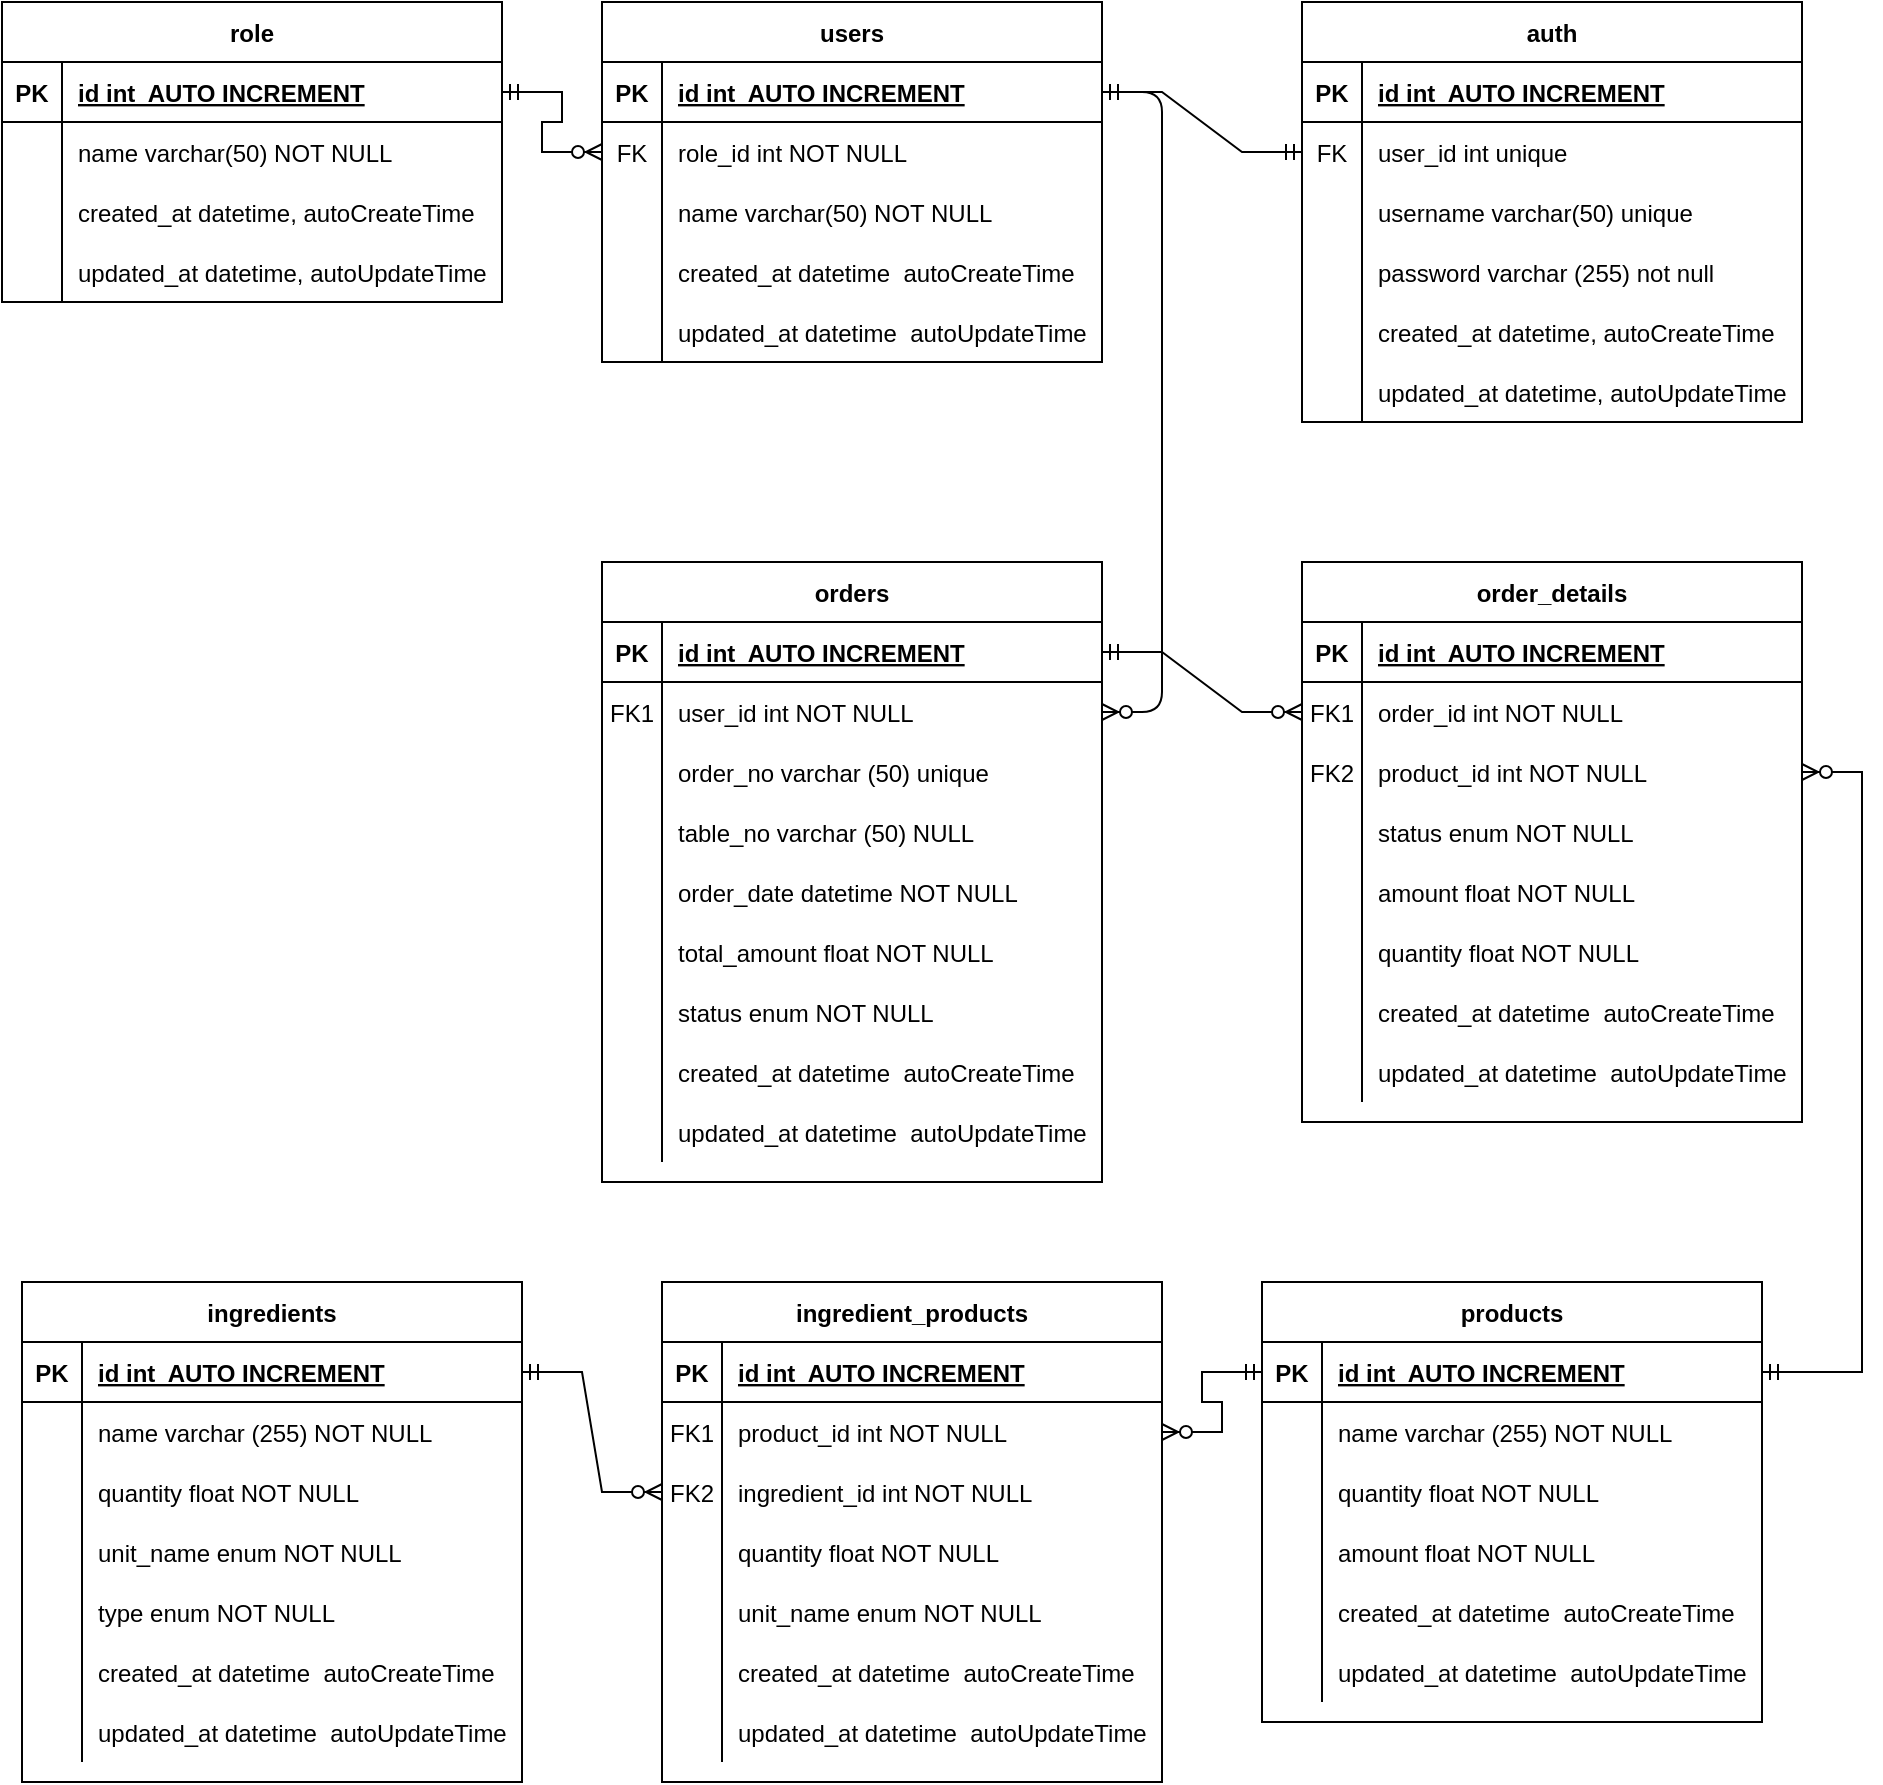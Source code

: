 <mxfile version="24.6.4" type="device">
  <diagram id="R2lEEEUBdFMjLlhIrx00" name="Page-1">
    <mxGraphModel dx="1426" dy="831" grid="1" gridSize="10" guides="1" tooltips="1" connect="1" arrows="1" fold="1" page="1" pageScale="1" pageWidth="850" pageHeight="1100" math="0" shadow="0" extFonts="Permanent Marker^https://fonts.googleapis.com/css?family=Permanent+Marker">
      <root>
        <mxCell id="0" />
        <mxCell id="1" parent="0" />
        <mxCell id="C-vyLk0tnHw3VtMMgP7b-1" value="" style="edgeStyle=entityRelationEdgeStyle;endArrow=ERzeroToMany;startArrow=ERone;endFill=1;startFill=0;" parent="1" source="C-vyLk0tnHw3VtMMgP7b-24" target="C-vyLk0tnHw3VtMMgP7b-6" edge="1">
          <mxGeometry width="100" height="100" relative="1" as="geometry">
            <mxPoint x="340" y="720" as="sourcePoint" />
            <mxPoint x="440" y="620" as="targetPoint" />
          </mxGeometry>
        </mxCell>
        <mxCell id="C-vyLk0tnHw3VtMMgP7b-2" value="orders" style="shape=table;startSize=30;container=1;collapsible=1;childLayout=tableLayout;fixedRows=1;rowLines=0;fontStyle=1;align=center;resizeLast=1;" parent="1" vertex="1">
          <mxGeometry x="330" y="320" width="250" height="310" as="geometry" />
        </mxCell>
        <mxCell id="C-vyLk0tnHw3VtMMgP7b-3" value="" style="shape=partialRectangle;collapsible=0;dropTarget=0;pointerEvents=0;fillColor=none;points=[[0,0.5],[1,0.5]];portConstraint=eastwest;top=0;left=0;right=0;bottom=1;" parent="C-vyLk0tnHw3VtMMgP7b-2" vertex="1">
          <mxGeometry y="30" width="250" height="30" as="geometry" />
        </mxCell>
        <mxCell id="C-vyLk0tnHw3VtMMgP7b-4" value="PK" style="shape=partialRectangle;overflow=hidden;connectable=0;fillColor=none;top=0;left=0;bottom=0;right=0;fontStyle=1;" parent="C-vyLk0tnHw3VtMMgP7b-3" vertex="1">
          <mxGeometry width="30" height="30" as="geometry">
            <mxRectangle width="30" height="30" as="alternateBounds" />
          </mxGeometry>
        </mxCell>
        <mxCell id="C-vyLk0tnHw3VtMMgP7b-5" value="id int  AUTO INCREMENT" style="shape=partialRectangle;overflow=hidden;connectable=0;fillColor=none;top=0;left=0;bottom=0;right=0;align=left;spacingLeft=6;fontStyle=5;" parent="C-vyLk0tnHw3VtMMgP7b-3" vertex="1">
          <mxGeometry x="30" width="220" height="30" as="geometry">
            <mxRectangle width="220" height="30" as="alternateBounds" />
          </mxGeometry>
        </mxCell>
        <mxCell id="C-vyLk0tnHw3VtMMgP7b-6" value="" style="shape=partialRectangle;collapsible=0;dropTarget=0;pointerEvents=0;fillColor=none;points=[[0,0.5],[1,0.5]];portConstraint=eastwest;top=0;left=0;right=0;bottom=0;" parent="C-vyLk0tnHw3VtMMgP7b-2" vertex="1">
          <mxGeometry y="60" width="250" height="30" as="geometry" />
        </mxCell>
        <mxCell id="C-vyLk0tnHw3VtMMgP7b-7" value="FK1" style="shape=partialRectangle;overflow=hidden;connectable=0;fillColor=none;top=0;left=0;bottom=0;right=0;" parent="C-vyLk0tnHw3VtMMgP7b-6" vertex="1">
          <mxGeometry width="30" height="30" as="geometry">
            <mxRectangle width="30" height="30" as="alternateBounds" />
          </mxGeometry>
        </mxCell>
        <mxCell id="C-vyLk0tnHw3VtMMgP7b-8" value="user_id int NOT NULL" style="shape=partialRectangle;overflow=hidden;connectable=0;fillColor=none;top=0;left=0;bottom=0;right=0;align=left;spacingLeft=6;" parent="C-vyLk0tnHw3VtMMgP7b-6" vertex="1">
          <mxGeometry x="30" width="220" height="30" as="geometry">
            <mxRectangle width="220" height="30" as="alternateBounds" />
          </mxGeometry>
        </mxCell>
        <mxCell id="saqif_FcDFPmttNzAxYL-21" style="shape=partialRectangle;collapsible=0;dropTarget=0;pointerEvents=0;fillColor=none;points=[[0,0.5],[1,0.5]];portConstraint=eastwest;top=0;left=0;right=0;bottom=0;" vertex="1" parent="C-vyLk0tnHw3VtMMgP7b-2">
          <mxGeometry y="90" width="250" height="30" as="geometry" />
        </mxCell>
        <mxCell id="saqif_FcDFPmttNzAxYL-22" style="shape=partialRectangle;overflow=hidden;connectable=0;fillColor=none;top=0;left=0;bottom=0;right=0;" vertex="1" parent="saqif_FcDFPmttNzAxYL-21">
          <mxGeometry width="30" height="30" as="geometry">
            <mxRectangle width="30" height="30" as="alternateBounds" />
          </mxGeometry>
        </mxCell>
        <mxCell id="saqif_FcDFPmttNzAxYL-23" value="order_no varchar (50) unique" style="shape=partialRectangle;overflow=hidden;connectable=0;fillColor=none;top=0;left=0;bottom=0;right=0;align=left;spacingLeft=6;" vertex="1" parent="saqif_FcDFPmttNzAxYL-21">
          <mxGeometry x="30" width="220" height="30" as="geometry">
            <mxRectangle width="220" height="30" as="alternateBounds" />
          </mxGeometry>
        </mxCell>
        <mxCell id="saqif_FcDFPmttNzAxYL-24" style="shape=partialRectangle;collapsible=0;dropTarget=0;pointerEvents=0;fillColor=none;points=[[0,0.5],[1,0.5]];portConstraint=eastwest;top=0;left=0;right=0;bottom=0;" vertex="1" parent="C-vyLk0tnHw3VtMMgP7b-2">
          <mxGeometry y="120" width="250" height="30" as="geometry" />
        </mxCell>
        <mxCell id="saqif_FcDFPmttNzAxYL-25" style="shape=partialRectangle;overflow=hidden;connectable=0;fillColor=none;top=0;left=0;bottom=0;right=0;" vertex="1" parent="saqif_FcDFPmttNzAxYL-24">
          <mxGeometry width="30" height="30" as="geometry">
            <mxRectangle width="30" height="30" as="alternateBounds" />
          </mxGeometry>
        </mxCell>
        <mxCell id="saqif_FcDFPmttNzAxYL-26" value="table_no varchar (50) NULL" style="shape=partialRectangle;overflow=hidden;connectable=0;fillColor=none;top=0;left=0;bottom=0;right=0;align=left;spacingLeft=6;" vertex="1" parent="saqif_FcDFPmttNzAxYL-24">
          <mxGeometry x="30" width="220" height="30" as="geometry">
            <mxRectangle width="220" height="30" as="alternateBounds" />
          </mxGeometry>
        </mxCell>
        <mxCell id="C-vyLk0tnHw3VtMMgP7b-9" value="" style="shape=partialRectangle;collapsible=0;dropTarget=0;pointerEvents=0;fillColor=none;points=[[0,0.5],[1,0.5]];portConstraint=eastwest;top=0;left=0;right=0;bottom=0;" parent="C-vyLk0tnHw3VtMMgP7b-2" vertex="1">
          <mxGeometry y="150" width="250" height="30" as="geometry" />
        </mxCell>
        <mxCell id="C-vyLk0tnHw3VtMMgP7b-10" value="" style="shape=partialRectangle;overflow=hidden;connectable=0;fillColor=none;top=0;left=0;bottom=0;right=0;" parent="C-vyLk0tnHw3VtMMgP7b-9" vertex="1">
          <mxGeometry width="30" height="30" as="geometry">
            <mxRectangle width="30" height="30" as="alternateBounds" />
          </mxGeometry>
        </mxCell>
        <mxCell id="C-vyLk0tnHw3VtMMgP7b-11" value="order_date datetime NOT NULL" style="shape=partialRectangle;overflow=hidden;connectable=0;fillColor=none;top=0;left=0;bottom=0;right=0;align=left;spacingLeft=6;" parent="C-vyLk0tnHw3VtMMgP7b-9" vertex="1">
          <mxGeometry x="30" width="220" height="30" as="geometry">
            <mxRectangle width="220" height="30" as="alternateBounds" />
          </mxGeometry>
        </mxCell>
        <mxCell id="IE8DvN6_Z5y2fhBa3ulV-41" style="shape=partialRectangle;collapsible=0;dropTarget=0;pointerEvents=0;fillColor=none;points=[[0,0.5],[1,0.5]];portConstraint=eastwest;top=0;left=0;right=0;bottom=0;" parent="C-vyLk0tnHw3VtMMgP7b-2" vertex="1">
          <mxGeometry y="180" width="250" height="30" as="geometry" />
        </mxCell>
        <mxCell id="IE8DvN6_Z5y2fhBa3ulV-42" style="shape=partialRectangle;overflow=hidden;connectable=0;fillColor=none;top=0;left=0;bottom=0;right=0;" parent="IE8DvN6_Z5y2fhBa3ulV-41" vertex="1">
          <mxGeometry width="30" height="30" as="geometry">
            <mxRectangle width="30" height="30" as="alternateBounds" />
          </mxGeometry>
        </mxCell>
        <mxCell id="IE8DvN6_Z5y2fhBa3ulV-43" value="total_amount float NOT NULL" style="shape=partialRectangle;overflow=hidden;connectable=0;fillColor=none;top=0;left=0;bottom=0;right=0;align=left;spacingLeft=6;" parent="IE8DvN6_Z5y2fhBa3ulV-41" vertex="1">
          <mxGeometry x="30" width="220" height="30" as="geometry">
            <mxRectangle width="220" height="30" as="alternateBounds" />
          </mxGeometry>
        </mxCell>
        <mxCell id="IE8DvN6_Z5y2fhBa3ulV-38" style="shape=partialRectangle;collapsible=0;dropTarget=0;pointerEvents=0;fillColor=none;points=[[0,0.5],[1,0.5]];portConstraint=eastwest;top=0;left=0;right=0;bottom=0;" parent="C-vyLk0tnHw3VtMMgP7b-2" vertex="1">
          <mxGeometry y="210" width="250" height="30" as="geometry" />
        </mxCell>
        <mxCell id="IE8DvN6_Z5y2fhBa3ulV-39" style="shape=partialRectangle;overflow=hidden;connectable=0;fillColor=none;top=0;left=0;bottom=0;right=0;" parent="IE8DvN6_Z5y2fhBa3ulV-38" vertex="1">
          <mxGeometry width="30" height="30" as="geometry">
            <mxRectangle width="30" height="30" as="alternateBounds" />
          </mxGeometry>
        </mxCell>
        <mxCell id="IE8DvN6_Z5y2fhBa3ulV-40" value="status enum NOT NULL" style="shape=partialRectangle;overflow=hidden;connectable=0;fillColor=none;top=0;left=0;bottom=0;right=0;align=left;spacingLeft=6;" parent="IE8DvN6_Z5y2fhBa3ulV-38" vertex="1">
          <mxGeometry x="30" width="220" height="30" as="geometry">
            <mxRectangle width="220" height="30" as="alternateBounds" />
          </mxGeometry>
        </mxCell>
        <mxCell id="IE8DvN6_Z5y2fhBa3ulV-35" style="shape=partialRectangle;collapsible=0;dropTarget=0;pointerEvents=0;fillColor=none;points=[[0,0.5],[1,0.5]];portConstraint=eastwest;top=0;left=0;right=0;bottom=0;" parent="C-vyLk0tnHw3VtMMgP7b-2" vertex="1">
          <mxGeometry y="240" width="250" height="30" as="geometry" />
        </mxCell>
        <mxCell id="IE8DvN6_Z5y2fhBa3ulV-36" style="shape=partialRectangle;overflow=hidden;connectable=0;fillColor=none;top=0;left=0;bottom=0;right=0;" parent="IE8DvN6_Z5y2fhBa3ulV-35" vertex="1">
          <mxGeometry width="30" height="30" as="geometry">
            <mxRectangle width="30" height="30" as="alternateBounds" />
          </mxGeometry>
        </mxCell>
        <mxCell id="IE8DvN6_Z5y2fhBa3ulV-37" value="created_at datetime  autoCreateTime" style="shape=partialRectangle;overflow=hidden;connectable=0;fillColor=none;top=0;left=0;bottom=0;right=0;align=left;spacingLeft=6;" parent="IE8DvN6_Z5y2fhBa3ulV-35" vertex="1">
          <mxGeometry x="30" width="220" height="30" as="geometry">
            <mxRectangle width="220" height="30" as="alternateBounds" />
          </mxGeometry>
        </mxCell>
        <mxCell id="IE8DvN6_Z5y2fhBa3ulV-32" style="shape=partialRectangle;collapsible=0;dropTarget=0;pointerEvents=0;fillColor=none;points=[[0,0.5],[1,0.5]];portConstraint=eastwest;top=0;left=0;right=0;bottom=0;" parent="C-vyLk0tnHw3VtMMgP7b-2" vertex="1">
          <mxGeometry y="270" width="250" height="30" as="geometry" />
        </mxCell>
        <mxCell id="IE8DvN6_Z5y2fhBa3ulV-33" style="shape=partialRectangle;overflow=hidden;connectable=0;fillColor=none;top=0;left=0;bottom=0;right=0;" parent="IE8DvN6_Z5y2fhBa3ulV-32" vertex="1">
          <mxGeometry width="30" height="30" as="geometry">
            <mxRectangle width="30" height="30" as="alternateBounds" />
          </mxGeometry>
        </mxCell>
        <mxCell id="IE8DvN6_Z5y2fhBa3ulV-34" value="updated_at datetime  autoUpdateTime" style="shape=partialRectangle;overflow=hidden;connectable=0;fillColor=none;top=0;left=0;bottom=0;right=0;align=left;spacingLeft=6;" parent="IE8DvN6_Z5y2fhBa3ulV-32" vertex="1">
          <mxGeometry x="30" width="220" height="30" as="geometry">
            <mxRectangle width="220" height="30" as="alternateBounds" />
          </mxGeometry>
        </mxCell>
        <mxCell id="C-vyLk0tnHw3VtMMgP7b-23" value="users" style="shape=table;startSize=30;container=1;collapsible=1;childLayout=tableLayout;fixedRows=1;rowLines=0;fontStyle=1;align=center;resizeLast=1;" parent="1" vertex="1">
          <mxGeometry x="330" y="40" width="250" height="180" as="geometry" />
        </mxCell>
        <mxCell id="C-vyLk0tnHw3VtMMgP7b-24" value="" style="shape=partialRectangle;collapsible=0;dropTarget=0;pointerEvents=0;fillColor=none;points=[[0,0.5],[1,0.5]];portConstraint=eastwest;top=0;left=0;right=0;bottom=1;" parent="C-vyLk0tnHw3VtMMgP7b-23" vertex="1">
          <mxGeometry y="30" width="250" height="30" as="geometry" />
        </mxCell>
        <mxCell id="C-vyLk0tnHw3VtMMgP7b-25" value="PK" style="shape=partialRectangle;overflow=hidden;connectable=0;fillColor=none;top=0;left=0;bottom=0;right=0;fontStyle=1;" parent="C-vyLk0tnHw3VtMMgP7b-24" vertex="1">
          <mxGeometry width="30" height="30" as="geometry">
            <mxRectangle width="30" height="30" as="alternateBounds" />
          </mxGeometry>
        </mxCell>
        <mxCell id="C-vyLk0tnHw3VtMMgP7b-26" value="id int  AUTO INCREMENT" style="shape=partialRectangle;overflow=hidden;connectable=0;fillColor=none;top=0;left=0;bottom=0;right=0;align=left;spacingLeft=6;fontStyle=5;" parent="C-vyLk0tnHw3VtMMgP7b-24" vertex="1">
          <mxGeometry x="30" width="220" height="30" as="geometry">
            <mxRectangle width="220" height="30" as="alternateBounds" />
          </mxGeometry>
        </mxCell>
        <mxCell id="IE8DvN6_Z5y2fhBa3ulV-1" style="shape=partialRectangle;collapsible=0;dropTarget=0;pointerEvents=0;fillColor=none;points=[[0,0.5],[1,0.5]];portConstraint=eastwest;top=0;left=0;right=0;bottom=0;" parent="C-vyLk0tnHw3VtMMgP7b-23" vertex="1">
          <mxGeometry y="60" width="250" height="30" as="geometry" />
        </mxCell>
        <mxCell id="IE8DvN6_Z5y2fhBa3ulV-2" value="FK" style="shape=partialRectangle;overflow=hidden;connectable=0;fillColor=none;top=0;left=0;bottom=0;right=0;" parent="IE8DvN6_Z5y2fhBa3ulV-1" vertex="1">
          <mxGeometry width="30" height="30" as="geometry">
            <mxRectangle width="30" height="30" as="alternateBounds" />
          </mxGeometry>
        </mxCell>
        <mxCell id="IE8DvN6_Z5y2fhBa3ulV-3" value="role_id int NOT NULL" style="shape=partialRectangle;overflow=hidden;connectable=0;fillColor=none;top=0;left=0;bottom=0;right=0;align=left;spacingLeft=6;" parent="IE8DvN6_Z5y2fhBa3ulV-1" vertex="1">
          <mxGeometry x="30" width="220" height="30" as="geometry">
            <mxRectangle width="220" height="30" as="alternateBounds" />
          </mxGeometry>
        </mxCell>
        <mxCell id="C-vyLk0tnHw3VtMMgP7b-27" value="" style="shape=partialRectangle;collapsible=0;dropTarget=0;pointerEvents=0;fillColor=none;points=[[0,0.5],[1,0.5]];portConstraint=eastwest;top=0;left=0;right=0;bottom=0;" parent="C-vyLk0tnHw3VtMMgP7b-23" vertex="1">
          <mxGeometry y="90" width="250" height="30" as="geometry" />
        </mxCell>
        <mxCell id="C-vyLk0tnHw3VtMMgP7b-28" value="" style="shape=partialRectangle;overflow=hidden;connectable=0;fillColor=none;top=0;left=0;bottom=0;right=0;" parent="C-vyLk0tnHw3VtMMgP7b-27" vertex="1">
          <mxGeometry width="30" height="30" as="geometry">
            <mxRectangle width="30" height="30" as="alternateBounds" />
          </mxGeometry>
        </mxCell>
        <mxCell id="C-vyLk0tnHw3VtMMgP7b-29" value="name varchar(50) NOT NULL" style="shape=partialRectangle;overflow=hidden;connectable=0;fillColor=none;top=0;left=0;bottom=0;right=0;align=left;spacingLeft=6;" parent="C-vyLk0tnHw3VtMMgP7b-27" vertex="1">
          <mxGeometry x="30" width="220" height="30" as="geometry">
            <mxRectangle width="220" height="30" as="alternateBounds" />
          </mxGeometry>
        </mxCell>
        <mxCell id="IE8DvN6_Z5y2fhBa3ulV-7" style="shape=partialRectangle;collapsible=0;dropTarget=0;pointerEvents=0;fillColor=none;points=[[0,0.5],[1,0.5]];portConstraint=eastwest;top=0;left=0;right=0;bottom=0;" parent="C-vyLk0tnHw3VtMMgP7b-23" vertex="1">
          <mxGeometry y="120" width="250" height="30" as="geometry" />
        </mxCell>
        <mxCell id="IE8DvN6_Z5y2fhBa3ulV-8" style="shape=partialRectangle;overflow=hidden;connectable=0;fillColor=none;top=0;left=0;bottom=0;right=0;" parent="IE8DvN6_Z5y2fhBa3ulV-7" vertex="1">
          <mxGeometry width="30" height="30" as="geometry">
            <mxRectangle width="30" height="30" as="alternateBounds" />
          </mxGeometry>
        </mxCell>
        <mxCell id="IE8DvN6_Z5y2fhBa3ulV-9" value="created_at datetime  autoCreateTime" style="shape=partialRectangle;overflow=hidden;connectable=0;fillColor=none;top=0;left=0;bottom=0;right=0;align=left;spacingLeft=6;" parent="IE8DvN6_Z5y2fhBa3ulV-7" vertex="1">
          <mxGeometry x="30" width="220" height="30" as="geometry">
            <mxRectangle width="220" height="30" as="alternateBounds" />
          </mxGeometry>
        </mxCell>
        <mxCell id="IE8DvN6_Z5y2fhBa3ulV-4" style="shape=partialRectangle;collapsible=0;dropTarget=0;pointerEvents=0;fillColor=none;points=[[0,0.5],[1,0.5]];portConstraint=eastwest;top=0;left=0;right=0;bottom=0;" parent="C-vyLk0tnHw3VtMMgP7b-23" vertex="1">
          <mxGeometry y="150" width="250" height="30" as="geometry" />
        </mxCell>
        <mxCell id="IE8DvN6_Z5y2fhBa3ulV-5" style="shape=partialRectangle;overflow=hidden;connectable=0;fillColor=none;top=0;left=0;bottom=0;right=0;" parent="IE8DvN6_Z5y2fhBa3ulV-4" vertex="1">
          <mxGeometry width="30" height="30" as="geometry">
            <mxRectangle width="30" height="30" as="alternateBounds" />
          </mxGeometry>
        </mxCell>
        <mxCell id="IE8DvN6_Z5y2fhBa3ulV-6" value="updated_at datetime  autoUpdateTime" style="shape=partialRectangle;overflow=hidden;connectable=0;fillColor=none;top=0;left=0;bottom=0;right=0;align=left;spacingLeft=6;" parent="IE8DvN6_Z5y2fhBa3ulV-4" vertex="1">
          <mxGeometry x="30" width="220" height="30" as="geometry">
            <mxRectangle width="220" height="30" as="alternateBounds" />
          </mxGeometry>
        </mxCell>
        <mxCell id="IE8DvN6_Z5y2fhBa3ulV-10" value="role" style="shape=table;startSize=30;container=1;collapsible=1;childLayout=tableLayout;fixedRows=1;rowLines=0;fontStyle=1;align=center;resizeLast=1;" parent="1" vertex="1">
          <mxGeometry x="30" y="40" width="250" height="150" as="geometry" />
        </mxCell>
        <mxCell id="IE8DvN6_Z5y2fhBa3ulV-11" value="" style="shape=partialRectangle;collapsible=0;dropTarget=0;pointerEvents=0;fillColor=none;points=[[0,0.5],[1,0.5]];portConstraint=eastwest;top=0;left=0;right=0;bottom=1;" parent="IE8DvN6_Z5y2fhBa3ulV-10" vertex="1">
          <mxGeometry y="30" width="250" height="30" as="geometry" />
        </mxCell>
        <mxCell id="IE8DvN6_Z5y2fhBa3ulV-12" value="PK" style="shape=partialRectangle;overflow=hidden;connectable=0;fillColor=none;top=0;left=0;bottom=0;right=0;fontStyle=1;" parent="IE8DvN6_Z5y2fhBa3ulV-11" vertex="1">
          <mxGeometry width="30" height="30" as="geometry">
            <mxRectangle width="30" height="30" as="alternateBounds" />
          </mxGeometry>
        </mxCell>
        <mxCell id="IE8DvN6_Z5y2fhBa3ulV-13" value="id int  AUTO INCREMENT" style="shape=partialRectangle;overflow=hidden;connectable=0;fillColor=none;top=0;left=0;bottom=0;right=0;align=left;spacingLeft=6;fontStyle=5;" parent="IE8DvN6_Z5y2fhBa3ulV-11" vertex="1">
          <mxGeometry x="30" width="220" height="30" as="geometry">
            <mxRectangle width="220" height="30" as="alternateBounds" />
          </mxGeometry>
        </mxCell>
        <mxCell id="IE8DvN6_Z5y2fhBa3ulV-17" value="" style="shape=partialRectangle;collapsible=0;dropTarget=0;pointerEvents=0;fillColor=none;points=[[0,0.5],[1,0.5]];portConstraint=eastwest;top=0;left=0;right=0;bottom=0;" parent="IE8DvN6_Z5y2fhBa3ulV-10" vertex="1">
          <mxGeometry y="60" width="250" height="30" as="geometry" />
        </mxCell>
        <mxCell id="IE8DvN6_Z5y2fhBa3ulV-18" value="" style="shape=partialRectangle;overflow=hidden;connectable=0;fillColor=none;top=0;left=0;bottom=0;right=0;" parent="IE8DvN6_Z5y2fhBa3ulV-17" vertex="1">
          <mxGeometry width="30" height="30" as="geometry">
            <mxRectangle width="30" height="30" as="alternateBounds" />
          </mxGeometry>
        </mxCell>
        <mxCell id="IE8DvN6_Z5y2fhBa3ulV-19" value="name varchar(50) NOT NULL" style="shape=partialRectangle;overflow=hidden;connectable=0;fillColor=none;top=0;left=0;bottom=0;right=0;align=left;spacingLeft=6;" parent="IE8DvN6_Z5y2fhBa3ulV-17" vertex="1">
          <mxGeometry x="30" width="220" height="30" as="geometry">
            <mxRectangle width="220" height="30" as="alternateBounds" />
          </mxGeometry>
        </mxCell>
        <mxCell id="IE8DvN6_Z5y2fhBa3ulV-20" style="shape=partialRectangle;collapsible=0;dropTarget=0;pointerEvents=0;fillColor=none;points=[[0,0.5],[1,0.5]];portConstraint=eastwest;top=0;left=0;right=0;bottom=0;" parent="IE8DvN6_Z5y2fhBa3ulV-10" vertex="1">
          <mxGeometry y="90" width="250" height="30" as="geometry" />
        </mxCell>
        <mxCell id="IE8DvN6_Z5y2fhBa3ulV-21" style="shape=partialRectangle;overflow=hidden;connectable=0;fillColor=none;top=0;left=0;bottom=0;right=0;" parent="IE8DvN6_Z5y2fhBa3ulV-20" vertex="1">
          <mxGeometry width="30" height="30" as="geometry">
            <mxRectangle width="30" height="30" as="alternateBounds" />
          </mxGeometry>
        </mxCell>
        <mxCell id="IE8DvN6_Z5y2fhBa3ulV-22" value="created_at datetime, autoCreateTime" style="shape=partialRectangle;overflow=hidden;connectable=0;fillColor=none;top=0;left=0;bottom=0;right=0;align=left;spacingLeft=6;" parent="IE8DvN6_Z5y2fhBa3ulV-20" vertex="1">
          <mxGeometry x="30" width="220" height="30" as="geometry">
            <mxRectangle width="220" height="30" as="alternateBounds" />
          </mxGeometry>
        </mxCell>
        <mxCell id="IE8DvN6_Z5y2fhBa3ulV-23" style="shape=partialRectangle;collapsible=0;dropTarget=0;pointerEvents=0;fillColor=none;points=[[0,0.5],[1,0.5]];portConstraint=eastwest;top=0;left=0;right=0;bottom=0;" parent="IE8DvN6_Z5y2fhBa3ulV-10" vertex="1">
          <mxGeometry y="120" width="250" height="30" as="geometry" />
        </mxCell>
        <mxCell id="IE8DvN6_Z5y2fhBa3ulV-24" style="shape=partialRectangle;overflow=hidden;connectable=0;fillColor=none;top=0;left=0;bottom=0;right=0;" parent="IE8DvN6_Z5y2fhBa3ulV-23" vertex="1">
          <mxGeometry width="30" height="30" as="geometry">
            <mxRectangle width="30" height="30" as="alternateBounds" />
          </mxGeometry>
        </mxCell>
        <mxCell id="IE8DvN6_Z5y2fhBa3ulV-25" value="updated_at datetime, autoUpdateTime" style="shape=partialRectangle;overflow=hidden;connectable=0;fillColor=none;top=0;left=0;bottom=0;right=0;align=left;spacingLeft=6;" parent="IE8DvN6_Z5y2fhBa3ulV-23" vertex="1">
          <mxGeometry x="30" width="220" height="30" as="geometry">
            <mxRectangle width="220" height="30" as="alternateBounds" />
          </mxGeometry>
        </mxCell>
        <mxCell id="IE8DvN6_Z5y2fhBa3ulV-31" value="" style="edgeStyle=entityRelationEdgeStyle;fontSize=12;html=1;endArrow=ERzeroToMany;startArrow=ERmandOne;rounded=0;" parent="1" source="IE8DvN6_Z5y2fhBa3ulV-11" target="IE8DvN6_Z5y2fhBa3ulV-1" edge="1">
          <mxGeometry width="100" height="100" relative="1" as="geometry">
            <mxPoint x="390" y="270" as="sourcePoint" />
            <mxPoint x="490" y="170" as="targetPoint" />
          </mxGeometry>
        </mxCell>
        <mxCell id="IE8DvN6_Z5y2fhBa3ulV-47" value="order_details" style="shape=table;startSize=30;container=1;collapsible=1;childLayout=tableLayout;fixedRows=1;rowLines=0;fontStyle=1;align=center;resizeLast=1;" parent="1" vertex="1">
          <mxGeometry x="680" y="320" width="250" height="280" as="geometry" />
        </mxCell>
        <mxCell id="IE8DvN6_Z5y2fhBa3ulV-48" value="" style="shape=partialRectangle;collapsible=0;dropTarget=0;pointerEvents=0;fillColor=none;points=[[0,0.5],[1,0.5]];portConstraint=eastwest;top=0;left=0;right=0;bottom=1;" parent="IE8DvN6_Z5y2fhBa3ulV-47" vertex="1">
          <mxGeometry y="30" width="250" height="30" as="geometry" />
        </mxCell>
        <mxCell id="IE8DvN6_Z5y2fhBa3ulV-49" value="PK" style="shape=partialRectangle;overflow=hidden;connectable=0;fillColor=none;top=0;left=0;bottom=0;right=0;fontStyle=1;" parent="IE8DvN6_Z5y2fhBa3ulV-48" vertex="1">
          <mxGeometry width="30" height="30" as="geometry">
            <mxRectangle width="30" height="30" as="alternateBounds" />
          </mxGeometry>
        </mxCell>
        <mxCell id="IE8DvN6_Z5y2fhBa3ulV-50" value="id int  AUTO INCREMENT" style="shape=partialRectangle;overflow=hidden;connectable=0;fillColor=none;top=0;left=0;bottom=0;right=0;align=left;spacingLeft=6;fontStyle=5;" parent="IE8DvN6_Z5y2fhBa3ulV-48" vertex="1">
          <mxGeometry x="30" width="220" height="30" as="geometry">
            <mxRectangle width="220" height="30" as="alternateBounds" />
          </mxGeometry>
        </mxCell>
        <mxCell id="IE8DvN6_Z5y2fhBa3ulV-51" value="" style="shape=partialRectangle;collapsible=0;dropTarget=0;pointerEvents=0;fillColor=none;points=[[0,0.5],[1,0.5]];portConstraint=eastwest;top=0;left=0;right=0;bottom=0;" parent="IE8DvN6_Z5y2fhBa3ulV-47" vertex="1">
          <mxGeometry y="60" width="250" height="30" as="geometry" />
        </mxCell>
        <mxCell id="IE8DvN6_Z5y2fhBa3ulV-52" value="FK1" style="shape=partialRectangle;overflow=hidden;connectable=0;fillColor=none;top=0;left=0;bottom=0;right=0;" parent="IE8DvN6_Z5y2fhBa3ulV-51" vertex="1">
          <mxGeometry width="30" height="30" as="geometry">
            <mxRectangle width="30" height="30" as="alternateBounds" />
          </mxGeometry>
        </mxCell>
        <mxCell id="IE8DvN6_Z5y2fhBa3ulV-53" value="order_id int NOT NULL" style="shape=partialRectangle;overflow=hidden;connectable=0;fillColor=none;top=0;left=0;bottom=0;right=0;align=left;spacingLeft=6;" parent="IE8DvN6_Z5y2fhBa3ulV-51" vertex="1">
          <mxGeometry x="30" width="220" height="30" as="geometry">
            <mxRectangle width="220" height="30" as="alternateBounds" />
          </mxGeometry>
        </mxCell>
        <mxCell id="IE8DvN6_Z5y2fhBa3ulV-54" value="" style="shape=partialRectangle;collapsible=0;dropTarget=0;pointerEvents=0;fillColor=none;points=[[0,0.5],[1,0.5]];portConstraint=eastwest;top=0;left=0;right=0;bottom=0;" parent="IE8DvN6_Z5y2fhBa3ulV-47" vertex="1">
          <mxGeometry y="90" width="250" height="30" as="geometry" />
        </mxCell>
        <mxCell id="IE8DvN6_Z5y2fhBa3ulV-55" value="FK2" style="shape=partialRectangle;overflow=hidden;connectable=0;fillColor=none;top=0;left=0;bottom=0;right=0;" parent="IE8DvN6_Z5y2fhBa3ulV-54" vertex="1">
          <mxGeometry width="30" height="30" as="geometry">
            <mxRectangle width="30" height="30" as="alternateBounds" />
          </mxGeometry>
        </mxCell>
        <mxCell id="IE8DvN6_Z5y2fhBa3ulV-56" value="product_id int NOT NULL" style="shape=partialRectangle;overflow=hidden;connectable=0;fillColor=none;top=0;left=0;bottom=0;right=0;align=left;spacingLeft=6;" parent="IE8DvN6_Z5y2fhBa3ulV-54" vertex="1">
          <mxGeometry x="30" width="220" height="30" as="geometry">
            <mxRectangle width="220" height="30" as="alternateBounds" />
          </mxGeometry>
        </mxCell>
        <mxCell id="IE8DvN6_Z5y2fhBa3ulV-156" style="shape=partialRectangle;collapsible=0;dropTarget=0;pointerEvents=0;fillColor=none;points=[[0,0.5],[1,0.5]];portConstraint=eastwest;top=0;left=0;right=0;bottom=0;" parent="IE8DvN6_Z5y2fhBa3ulV-47" vertex="1">
          <mxGeometry y="120" width="250" height="30" as="geometry" />
        </mxCell>
        <mxCell id="IE8DvN6_Z5y2fhBa3ulV-157" style="shape=partialRectangle;overflow=hidden;connectable=0;fillColor=none;top=0;left=0;bottom=0;right=0;" parent="IE8DvN6_Z5y2fhBa3ulV-156" vertex="1">
          <mxGeometry width="30" height="30" as="geometry">
            <mxRectangle width="30" height="30" as="alternateBounds" />
          </mxGeometry>
        </mxCell>
        <mxCell id="IE8DvN6_Z5y2fhBa3ulV-158" value="status enum NOT NULL" style="shape=partialRectangle;overflow=hidden;connectable=0;fillColor=none;top=0;left=0;bottom=0;right=0;align=left;spacingLeft=6;" parent="IE8DvN6_Z5y2fhBa3ulV-156" vertex="1">
          <mxGeometry x="30" width="220" height="30" as="geometry">
            <mxRectangle width="220" height="30" as="alternateBounds" />
          </mxGeometry>
        </mxCell>
        <mxCell id="IE8DvN6_Z5y2fhBa3ulV-57" style="shape=partialRectangle;collapsible=0;dropTarget=0;pointerEvents=0;fillColor=none;points=[[0,0.5],[1,0.5]];portConstraint=eastwest;top=0;left=0;right=0;bottom=0;" parent="IE8DvN6_Z5y2fhBa3ulV-47" vertex="1">
          <mxGeometry y="150" width="250" height="30" as="geometry" />
        </mxCell>
        <mxCell id="IE8DvN6_Z5y2fhBa3ulV-58" style="shape=partialRectangle;overflow=hidden;connectable=0;fillColor=none;top=0;left=0;bottom=0;right=0;" parent="IE8DvN6_Z5y2fhBa3ulV-57" vertex="1">
          <mxGeometry width="30" height="30" as="geometry">
            <mxRectangle width="30" height="30" as="alternateBounds" />
          </mxGeometry>
        </mxCell>
        <mxCell id="IE8DvN6_Z5y2fhBa3ulV-59" value="amount float NOT NULL" style="shape=partialRectangle;overflow=hidden;connectable=0;fillColor=none;top=0;left=0;bottom=0;right=0;align=left;spacingLeft=6;" parent="IE8DvN6_Z5y2fhBa3ulV-57" vertex="1">
          <mxGeometry x="30" width="220" height="30" as="geometry">
            <mxRectangle width="220" height="30" as="alternateBounds" />
          </mxGeometry>
        </mxCell>
        <mxCell id="IE8DvN6_Z5y2fhBa3ulV-60" style="shape=partialRectangle;collapsible=0;dropTarget=0;pointerEvents=0;fillColor=none;points=[[0,0.5],[1,0.5]];portConstraint=eastwest;top=0;left=0;right=0;bottom=0;" parent="IE8DvN6_Z5y2fhBa3ulV-47" vertex="1">
          <mxGeometry y="180" width="250" height="30" as="geometry" />
        </mxCell>
        <mxCell id="IE8DvN6_Z5y2fhBa3ulV-61" style="shape=partialRectangle;overflow=hidden;connectable=0;fillColor=none;top=0;left=0;bottom=0;right=0;" parent="IE8DvN6_Z5y2fhBa3ulV-60" vertex="1">
          <mxGeometry width="30" height="30" as="geometry">
            <mxRectangle width="30" height="30" as="alternateBounds" />
          </mxGeometry>
        </mxCell>
        <mxCell id="IE8DvN6_Z5y2fhBa3ulV-62" value="quantity float NOT NULL" style="shape=partialRectangle;overflow=hidden;connectable=0;fillColor=none;top=0;left=0;bottom=0;right=0;align=left;spacingLeft=6;" parent="IE8DvN6_Z5y2fhBa3ulV-60" vertex="1">
          <mxGeometry x="30" width="220" height="30" as="geometry">
            <mxRectangle width="220" height="30" as="alternateBounds" />
          </mxGeometry>
        </mxCell>
        <mxCell id="IE8DvN6_Z5y2fhBa3ulV-63" style="shape=partialRectangle;collapsible=0;dropTarget=0;pointerEvents=0;fillColor=none;points=[[0,0.5],[1,0.5]];portConstraint=eastwest;top=0;left=0;right=0;bottom=0;" parent="IE8DvN6_Z5y2fhBa3ulV-47" vertex="1">
          <mxGeometry y="210" width="250" height="30" as="geometry" />
        </mxCell>
        <mxCell id="IE8DvN6_Z5y2fhBa3ulV-64" style="shape=partialRectangle;overflow=hidden;connectable=0;fillColor=none;top=0;left=0;bottom=0;right=0;" parent="IE8DvN6_Z5y2fhBa3ulV-63" vertex="1">
          <mxGeometry width="30" height="30" as="geometry">
            <mxRectangle width="30" height="30" as="alternateBounds" />
          </mxGeometry>
        </mxCell>
        <mxCell id="IE8DvN6_Z5y2fhBa3ulV-65" value="created_at datetime  autoCreateTime" style="shape=partialRectangle;overflow=hidden;connectable=0;fillColor=none;top=0;left=0;bottom=0;right=0;align=left;spacingLeft=6;" parent="IE8DvN6_Z5y2fhBa3ulV-63" vertex="1">
          <mxGeometry x="30" width="220" height="30" as="geometry">
            <mxRectangle width="220" height="30" as="alternateBounds" />
          </mxGeometry>
        </mxCell>
        <mxCell id="IE8DvN6_Z5y2fhBa3ulV-66" style="shape=partialRectangle;collapsible=0;dropTarget=0;pointerEvents=0;fillColor=none;points=[[0,0.5],[1,0.5]];portConstraint=eastwest;top=0;left=0;right=0;bottom=0;" parent="IE8DvN6_Z5y2fhBa3ulV-47" vertex="1">
          <mxGeometry y="240" width="250" height="30" as="geometry" />
        </mxCell>
        <mxCell id="IE8DvN6_Z5y2fhBa3ulV-67" style="shape=partialRectangle;overflow=hidden;connectable=0;fillColor=none;top=0;left=0;bottom=0;right=0;" parent="IE8DvN6_Z5y2fhBa3ulV-66" vertex="1">
          <mxGeometry width="30" height="30" as="geometry">
            <mxRectangle width="30" height="30" as="alternateBounds" />
          </mxGeometry>
        </mxCell>
        <mxCell id="IE8DvN6_Z5y2fhBa3ulV-68" value="updated_at datetime  autoUpdateTime" style="shape=partialRectangle;overflow=hidden;connectable=0;fillColor=none;top=0;left=0;bottom=0;right=0;align=left;spacingLeft=6;" parent="IE8DvN6_Z5y2fhBa3ulV-66" vertex="1">
          <mxGeometry x="30" width="220" height="30" as="geometry">
            <mxRectangle width="220" height="30" as="alternateBounds" />
          </mxGeometry>
        </mxCell>
        <mxCell id="IE8DvN6_Z5y2fhBa3ulV-69" value="" style="edgeStyle=entityRelationEdgeStyle;fontSize=12;html=1;endArrow=ERzeroToMany;startArrow=ERmandOne;rounded=0;entryX=0;entryY=0.5;entryDx=0;entryDy=0;" parent="1" source="C-vyLk0tnHw3VtMMgP7b-3" target="IE8DvN6_Z5y2fhBa3ulV-51" edge="1">
          <mxGeometry width="100" height="100" relative="1" as="geometry">
            <mxPoint x="810" y="270" as="sourcePoint" />
            <mxPoint x="910" y="170" as="targetPoint" />
            <Array as="points">
              <mxPoint x="740" y="120" />
              <mxPoint x="750" y="120" />
            </Array>
          </mxGeometry>
        </mxCell>
        <mxCell id="IE8DvN6_Z5y2fhBa3ulV-70" value="products" style="shape=table;startSize=30;container=1;collapsible=1;childLayout=tableLayout;fixedRows=1;rowLines=0;fontStyle=1;align=center;resizeLast=1;" parent="1" vertex="1">
          <mxGeometry x="660" y="680" width="250" height="220" as="geometry" />
        </mxCell>
        <mxCell id="IE8DvN6_Z5y2fhBa3ulV-71" value="" style="shape=partialRectangle;collapsible=0;dropTarget=0;pointerEvents=0;fillColor=none;points=[[0,0.5],[1,0.5]];portConstraint=eastwest;top=0;left=0;right=0;bottom=1;" parent="IE8DvN6_Z5y2fhBa3ulV-70" vertex="1">
          <mxGeometry y="30" width="250" height="30" as="geometry" />
        </mxCell>
        <mxCell id="IE8DvN6_Z5y2fhBa3ulV-72" value="PK" style="shape=partialRectangle;overflow=hidden;connectable=0;fillColor=none;top=0;left=0;bottom=0;right=0;fontStyle=1;" parent="IE8DvN6_Z5y2fhBa3ulV-71" vertex="1">
          <mxGeometry width="30" height="30" as="geometry">
            <mxRectangle width="30" height="30" as="alternateBounds" />
          </mxGeometry>
        </mxCell>
        <mxCell id="IE8DvN6_Z5y2fhBa3ulV-73" value="id int  AUTO INCREMENT" style="shape=partialRectangle;overflow=hidden;connectable=0;fillColor=none;top=0;left=0;bottom=0;right=0;align=left;spacingLeft=6;fontStyle=5;" parent="IE8DvN6_Z5y2fhBa3ulV-71" vertex="1">
          <mxGeometry x="30" width="220" height="30" as="geometry">
            <mxRectangle width="220" height="30" as="alternateBounds" />
          </mxGeometry>
        </mxCell>
        <mxCell id="IE8DvN6_Z5y2fhBa3ulV-74" value="" style="shape=partialRectangle;collapsible=0;dropTarget=0;pointerEvents=0;fillColor=none;points=[[0,0.5],[1,0.5]];portConstraint=eastwest;top=0;left=0;right=0;bottom=0;" parent="IE8DvN6_Z5y2fhBa3ulV-70" vertex="1">
          <mxGeometry y="60" width="250" height="30" as="geometry" />
        </mxCell>
        <mxCell id="IE8DvN6_Z5y2fhBa3ulV-75" value="" style="shape=partialRectangle;overflow=hidden;connectable=0;fillColor=none;top=0;left=0;bottom=0;right=0;" parent="IE8DvN6_Z5y2fhBa3ulV-74" vertex="1">
          <mxGeometry width="30" height="30" as="geometry">
            <mxRectangle width="30" height="30" as="alternateBounds" />
          </mxGeometry>
        </mxCell>
        <mxCell id="IE8DvN6_Z5y2fhBa3ulV-76" value="name varchar (255) NOT NULL" style="shape=partialRectangle;overflow=hidden;connectable=0;fillColor=none;top=0;left=0;bottom=0;right=0;align=left;spacingLeft=6;" parent="IE8DvN6_Z5y2fhBa3ulV-74" vertex="1">
          <mxGeometry x="30" width="220" height="30" as="geometry">
            <mxRectangle width="220" height="30" as="alternateBounds" />
          </mxGeometry>
        </mxCell>
        <mxCell id="IE8DvN6_Z5y2fhBa3ulV-77" value="" style="shape=partialRectangle;collapsible=0;dropTarget=0;pointerEvents=0;fillColor=none;points=[[0,0.5],[1,0.5]];portConstraint=eastwest;top=0;left=0;right=0;bottom=0;" parent="IE8DvN6_Z5y2fhBa3ulV-70" vertex="1">
          <mxGeometry y="90" width="250" height="30" as="geometry" />
        </mxCell>
        <mxCell id="IE8DvN6_Z5y2fhBa3ulV-78" value="" style="shape=partialRectangle;overflow=hidden;connectable=0;fillColor=none;top=0;left=0;bottom=0;right=0;" parent="IE8DvN6_Z5y2fhBa3ulV-77" vertex="1">
          <mxGeometry width="30" height="30" as="geometry">
            <mxRectangle width="30" height="30" as="alternateBounds" />
          </mxGeometry>
        </mxCell>
        <mxCell id="IE8DvN6_Z5y2fhBa3ulV-79" value="quantity float NOT NULL" style="shape=partialRectangle;overflow=hidden;connectable=0;fillColor=none;top=0;left=0;bottom=0;right=0;align=left;spacingLeft=6;" parent="IE8DvN6_Z5y2fhBa3ulV-77" vertex="1">
          <mxGeometry x="30" width="220" height="30" as="geometry">
            <mxRectangle width="220" height="30" as="alternateBounds" />
          </mxGeometry>
        </mxCell>
        <mxCell id="IE8DvN6_Z5y2fhBa3ulV-80" style="shape=partialRectangle;collapsible=0;dropTarget=0;pointerEvents=0;fillColor=none;points=[[0,0.5],[1,0.5]];portConstraint=eastwest;top=0;left=0;right=0;bottom=0;" parent="IE8DvN6_Z5y2fhBa3ulV-70" vertex="1">
          <mxGeometry y="120" width="250" height="30" as="geometry" />
        </mxCell>
        <mxCell id="IE8DvN6_Z5y2fhBa3ulV-81" style="shape=partialRectangle;overflow=hidden;connectable=0;fillColor=none;top=0;left=0;bottom=0;right=0;" parent="IE8DvN6_Z5y2fhBa3ulV-80" vertex="1">
          <mxGeometry width="30" height="30" as="geometry">
            <mxRectangle width="30" height="30" as="alternateBounds" />
          </mxGeometry>
        </mxCell>
        <mxCell id="IE8DvN6_Z5y2fhBa3ulV-82" value="amount float NOT NULL" style="shape=partialRectangle;overflow=hidden;connectable=0;fillColor=none;top=0;left=0;bottom=0;right=0;align=left;spacingLeft=6;" parent="IE8DvN6_Z5y2fhBa3ulV-80" vertex="1">
          <mxGeometry x="30" width="220" height="30" as="geometry">
            <mxRectangle width="220" height="30" as="alternateBounds" />
          </mxGeometry>
        </mxCell>
        <mxCell id="IE8DvN6_Z5y2fhBa3ulV-86" style="shape=partialRectangle;collapsible=0;dropTarget=0;pointerEvents=0;fillColor=none;points=[[0,0.5],[1,0.5]];portConstraint=eastwest;top=0;left=0;right=0;bottom=0;" parent="IE8DvN6_Z5y2fhBa3ulV-70" vertex="1">
          <mxGeometry y="150" width="250" height="30" as="geometry" />
        </mxCell>
        <mxCell id="IE8DvN6_Z5y2fhBa3ulV-87" style="shape=partialRectangle;overflow=hidden;connectable=0;fillColor=none;top=0;left=0;bottom=0;right=0;" parent="IE8DvN6_Z5y2fhBa3ulV-86" vertex="1">
          <mxGeometry width="30" height="30" as="geometry">
            <mxRectangle width="30" height="30" as="alternateBounds" />
          </mxGeometry>
        </mxCell>
        <mxCell id="IE8DvN6_Z5y2fhBa3ulV-88" value="created_at datetime  autoCreateTime" style="shape=partialRectangle;overflow=hidden;connectable=0;fillColor=none;top=0;left=0;bottom=0;right=0;align=left;spacingLeft=6;" parent="IE8DvN6_Z5y2fhBa3ulV-86" vertex="1">
          <mxGeometry x="30" width="220" height="30" as="geometry">
            <mxRectangle width="220" height="30" as="alternateBounds" />
          </mxGeometry>
        </mxCell>
        <mxCell id="IE8DvN6_Z5y2fhBa3ulV-89" style="shape=partialRectangle;collapsible=0;dropTarget=0;pointerEvents=0;fillColor=none;points=[[0,0.5],[1,0.5]];portConstraint=eastwest;top=0;left=0;right=0;bottom=0;" parent="IE8DvN6_Z5y2fhBa3ulV-70" vertex="1">
          <mxGeometry y="180" width="250" height="30" as="geometry" />
        </mxCell>
        <mxCell id="IE8DvN6_Z5y2fhBa3ulV-90" style="shape=partialRectangle;overflow=hidden;connectable=0;fillColor=none;top=0;left=0;bottom=0;right=0;" parent="IE8DvN6_Z5y2fhBa3ulV-89" vertex="1">
          <mxGeometry width="30" height="30" as="geometry">
            <mxRectangle width="30" height="30" as="alternateBounds" />
          </mxGeometry>
        </mxCell>
        <mxCell id="IE8DvN6_Z5y2fhBa3ulV-91" value="updated_at datetime  autoUpdateTime" style="shape=partialRectangle;overflow=hidden;connectable=0;fillColor=none;top=0;left=0;bottom=0;right=0;align=left;spacingLeft=6;" parent="IE8DvN6_Z5y2fhBa3ulV-89" vertex="1">
          <mxGeometry x="30" width="220" height="30" as="geometry">
            <mxRectangle width="220" height="30" as="alternateBounds" />
          </mxGeometry>
        </mxCell>
        <mxCell id="IE8DvN6_Z5y2fhBa3ulV-92" value="ingredient_products" style="shape=table;startSize=30;container=1;collapsible=1;childLayout=tableLayout;fixedRows=1;rowLines=0;fontStyle=1;align=center;resizeLast=1;" parent="1" vertex="1">
          <mxGeometry x="360" y="680" width="250" height="250" as="geometry" />
        </mxCell>
        <mxCell id="IE8DvN6_Z5y2fhBa3ulV-93" value="" style="shape=partialRectangle;collapsible=0;dropTarget=0;pointerEvents=0;fillColor=none;points=[[0,0.5],[1,0.5]];portConstraint=eastwest;top=0;left=0;right=0;bottom=1;" parent="IE8DvN6_Z5y2fhBa3ulV-92" vertex="1">
          <mxGeometry y="30" width="250" height="30" as="geometry" />
        </mxCell>
        <mxCell id="IE8DvN6_Z5y2fhBa3ulV-94" value="PK" style="shape=partialRectangle;overflow=hidden;connectable=0;fillColor=none;top=0;left=0;bottom=0;right=0;fontStyle=1;" parent="IE8DvN6_Z5y2fhBa3ulV-93" vertex="1">
          <mxGeometry width="30" height="30" as="geometry">
            <mxRectangle width="30" height="30" as="alternateBounds" />
          </mxGeometry>
        </mxCell>
        <mxCell id="IE8DvN6_Z5y2fhBa3ulV-95" value="id int  AUTO INCREMENT" style="shape=partialRectangle;overflow=hidden;connectable=0;fillColor=none;top=0;left=0;bottom=0;right=0;align=left;spacingLeft=6;fontStyle=5;" parent="IE8DvN6_Z5y2fhBa3ulV-93" vertex="1">
          <mxGeometry x="30" width="220" height="30" as="geometry">
            <mxRectangle width="220" height="30" as="alternateBounds" />
          </mxGeometry>
        </mxCell>
        <mxCell id="IE8DvN6_Z5y2fhBa3ulV-114" style="shape=partialRectangle;collapsible=0;dropTarget=0;pointerEvents=0;fillColor=none;points=[[0,0.5],[1,0.5]];portConstraint=eastwest;top=0;left=0;right=0;bottom=0;" parent="IE8DvN6_Z5y2fhBa3ulV-92" vertex="1">
          <mxGeometry y="60" width="250" height="30" as="geometry" />
        </mxCell>
        <mxCell id="IE8DvN6_Z5y2fhBa3ulV-115" value="FK1" style="shape=partialRectangle;overflow=hidden;connectable=0;fillColor=none;top=0;left=0;bottom=0;right=0;" parent="IE8DvN6_Z5y2fhBa3ulV-114" vertex="1">
          <mxGeometry width="30" height="30" as="geometry">
            <mxRectangle width="30" height="30" as="alternateBounds" />
          </mxGeometry>
        </mxCell>
        <mxCell id="IE8DvN6_Z5y2fhBa3ulV-116" value="product_id int NOT NULL" style="shape=partialRectangle;overflow=hidden;connectable=0;fillColor=none;top=0;left=0;bottom=0;right=0;align=left;spacingLeft=6;" parent="IE8DvN6_Z5y2fhBa3ulV-114" vertex="1">
          <mxGeometry x="30" width="220" height="30" as="geometry">
            <mxRectangle width="220" height="30" as="alternateBounds" />
          </mxGeometry>
        </mxCell>
        <mxCell id="IE8DvN6_Z5y2fhBa3ulV-122" style="shape=partialRectangle;collapsible=0;dropTarget=0;pointerEvents=0;fillColor=none;points=[[0,0.5],[1,0.5]];portConstraint=eastwest;top=0;left=0;right=0;bottom=0;" parent="IE8DvN6_Z5y2fhBa3ulV-92" vertex="1">
          <mxGeometry y="90" width="250" height="30" as="geometry" />
        </mxCell>
        <mxCell id="IE8DvN6_Z5y2fhBa3ulV-123" value="FK2" style="shape=partialRectangle;overflow=hidden;connectable=0;fillColor=none;top=0;left=0;bottom=0;right=0;" parent="IE8DvN6_Z5y2fhBa3ulV-122" vertex="1">
          <mxGeometry width="30" height="30" as="geometry">
            <mxRectangle width="30" height="30" as="alternateBounds" />
          </mxGeometry>
        </mxCell>
        <mxCell id="IE8DvN6_Z5y2fhBa3ulV-124" value="ingredient_id int NOT NULL" style="shape=partialRectangle;overflow=hidden;connectable=0;fillColor=none;top=0;left=0;bottom=0;right=0;align=left;spacingLeft=6;" parent="IE8DvN6_Z5y2fhBa3ulV-122" vertex="1">
          <mxGeometry x="30" width="220" height="30" as="geometry">
            <mxRectangle width="220" height="30" as="alternateBounds" />
          </mxGeometry>
        </mxCell>
        <mxCell id="IE8DvN6_Z5y2fhBa3ulV-99" value="" style="shape=partialRectangle;collapsible=0;dropTarget=0;pointerEvents=0;fillColor=none;points=[[0,0.5],[1,0.5]];portConstraint=eastwest;top=0;left=0;right=0;bottom=0;" parent="IE8DvN6_Z5y2fhBa3ulV-92" vertex="1">
          <mxGeometry y="120" width="250" height="30" as="geometry" />
        </mxCell>
        <mxCell id="IE8DvN6_Z5y2fhBa3ulV-100" value="" style="shape=partialRectangle;overflow=hidden;connectable=0;fillColor=none;top=0;left=0;bottom=0;right=0;" parent="IE8DvN6_Z5y2fhBa3ulV-99" vertex="1">
          <mxGeometry width="30" height="30" as="geometry">
            <mxRectangle width="30" height="30" as="alternateBounds" />
          </mxGeometry>
        </mxCell>
        <mxCell id="IE8DvN6_Z5y2fhBa3ulV-101" value="quantity float NOT NULL" style="shape=partialRectangle;overflow=hidden;connectable=0;fillColor=none;top=0;left=0;bottom=0;right=0;align=left;spacingLeft=6;" parent="IE8DvN6_Z5y2fhBa3ulV-99" vertex="1">
          <mxGeometry x="30" width="220" height="30" as="geometry">
            <mxRectangle width="220" height="30" as="alternateBounds" />
          </mxGeometry>
        </mxCell>
        <mxCell id="IE8DvN6_Z5y2fhBa3ulV-102" style="shape=partialRectangle;collapsible=0;dropTarget=0;pointerEvents=0;fillColor=none;points=[[0,0.5],[1,0.5]];portConstraint=eastwest;top=0;left=0;right=0;bottom=0;" parent="IE8DvN6_Z5y2fhBa3ulV-92" vertex="1">
          <mxGeometry y="150" width="250" height="30" as="geometry" />
        </mxCell>
        <mxCell id="IE8DvN6_Z5y2fhBa3ulV-103" style="shape=partialRectangle;overflow=hidden;connectable=0;fillColor=none;top=0;left=0;bottom=0;right=0;" parent="IE8DvN6_Z5y2fhBa3ulV-102" vertex="1">
          <mxGeometry width="30" height="30" as="geometry">
            <mxRectangle width="30" height="30" as="alternateBounds" />
          </mxGeometry>
        </mxCell>
        <mxCell id="IE8DvN6_Z5y2fhBa3ulV-104" value="unit_name enum NOT NULL" style="shape=partialRectangle;overflow=hidden;connectable=0;fillColor=none;top=0;left=0;bottom=0;right=0;align=left;spacingLeft=6;" parent="IE8DvN6_Z5y2fhBa3ulV-102" vertex="1">
          <mxGeometry x="30" width="220" height="30" as="geometry">
            <mxRectangle width="220" height="30" as="alternateBounds" />
          </mxGeometry>
        </mxCell>
        <mxCell id="IE8DvN6_Z5y2fhBa3ulV-105" style="shape=partialRectangle;collapsible=0;dropTarget=0;pointerEvents=0;fillColor=none;points=[[0,0.5],[1,0.5]];portConstraint=eastwest;top=0;left=0;right=0;bottom=0;" parent="IE8DvN6_Z5y2fhBa3ulV-92" vertex="1">
          <mxGeometry y="180" width="250" height="30" as="geometry" />
        </mxCell>
        <mxCell id="IE8DvN6_Z5y2fhBa3ulV-106" style="shape=partialRectangle;overflow=hidden;connectable=0;fillColor=none;top=0;left=0;bottom=0;right=0;" parent="IE8DvN6_Z5y2fhBa3ulV-105" vertex="1">
          <mxGeometry width="30" height="30" as="geometry">
            <mxRectangle width="30" height="30" as="alternateBounds" />
          </mxGeometry>
        </mxCell>
        <mxCell id="IE8DvN6_Z5y2fhBa3ulV-107" value="created_at datetime  autoCreateTime" style="shape=partialRectangle;overflow=hidden;connectable=0;fillColor=none;top=0;left=0;bottom=0;right=0;align=left;spacingLeft=6;" parent="IE8DvN6_Z5y2fhBa3ulV-105" vertex="1">
          <mxGeometry x="30" width="220" height="30" as="geometry">
            <mxRectangle width="220" height="30" as="alternateBounds" />
          </mxGeometry>
        </mxCell>
        <mxCell id="IE8DvN6_Z5y2fhBa3ulV-108" style="shape=partialRectangle;collapsible=0;dropTarget=0;pointerEvents=0;fillColor=none;points=[[0,0.5],[1,0.5]];portConstraint=eastwest;top=0;left=0;right=0;bottom=0;" parent="IE8DvN6_Z5y2fhBa3ulV-92" vertex="1">
          <mxGeometry y="210" width="250" height="30" as="geometry" />
        </mxCell>
        <mxCell id="IE8DvN6_Z5y2fhBa3ulV-109" style="shape=partialRectangle;overflow=hidden;connectable=0;fillColor=none;top=0;left=0;bottom=0;right=0;" parent="IE8DvN6_Z5y2fhBa3ulV-108" vertex="1">
          <mxGeometry width="30" height="30" as="geometry">
            <mxRectangle width="30" height="30" as="alternateBounds" />
          </mxGeometry>
        </mxCell>
        <mxCell id="IE8DvN6_Z5y2fhBa3ulV-110" value="updated_at datetime  autoUpdateTime" style="shape=partialRectangle;overflow=hidden;connectable=0;fillColor=none;top=0;left=0;bottom=0;right=0;align=left;spacingLeft=6;" parent="IE8DvN6_Z5y2fhBa3ulV-108" vertex="1">
          <mxGeometry x="30" width="220" height="30" as="geometry">
            <mxRectangle width="220" height="30" as="alternateBounds" />
          </mxGeometry>
        </mxCell>
        <mxCell id="IE8DvN6_Z5y2fhBa3ulV-118" value="" style="edgeStyle=entityRelationEdgeStyle;fontSize=12;html=1;endArrow=ERzeroToMany;startArrow=ERmandOne;rounded=0;exitX=0;exitY=0.5;exitDx=0;exitDy=0;" parent="1" source="IE8DvN6_Z5y2fhBa3ulV-71" target="IE8DvN6_Z5y2fhBa3ulV-114" edge="1">
          <mxGeometry width="100" height="100" relative="1" as="geometry">
            <mxPoint x="430" y="470" as="sourcePoint" />
            <mxPoint x="530" y="370" as="targetPoint" />
          </mxGeometry>
        </mxCell>
        <mxCell id="IE8DvN6_Z5y2fhBa3ulV-126" value="ingredients" style="shape=table;startSize=30;container=1;collapsible=1;childLayout=tableLayout;fixedRows=1;rowLines=0;fontStyle=1;align=center;resizeLast=1;" parent="1" vertex="1">
          <mxGeometry x="40" y="680" width="250" height="250" as="geometry" />
        </mxCell>
        <mxCell id="IE8DvN6_Z5y2fhBa3ulV-127" value="" style="shape=partialRectangle;collapsible=0;dropTarget=0;pointerEvents=0;fillColor=none;points=[[0,0.5],[1,0.5]];portConstraint=eastwest;top=0;left=0;right=0;bottom=1;" parent="IE8DvN6_Z5y2fhBa3ulV-126" vertex="1">
          <mxGeometry y="30" width="250" height="30" as="geometry" />
        </mxCell>
        <mxCell id="IE8DvN6_Z5y2fhBa3ulV-128" value="PK" style="shape=partialRectangle;overflow=hidden;connectable=0;fillColor=none;top=0;left=0;bottom=0;right=0;fontStyle=1;" parent="IE8DvN6_Z5y2fhBa3ulV-127" vertex="1">
          <mxGeometry width="30" height="30" as="geometry">
            <mxRectangle width="30" height="30" as="alternateBounds" />
          </mxGeometry>
        </mxCell>
        <mxCell id="IE8DvN6_Z5y2fhBa3ulV-129" value="id int  AUTO INCREMENT" style="shape=partialRectangle;overflow=hidden;connectable=0;fillColor=none;top=0;left=0;bottom=0;right=0;align=left;spacingLeft=6;fontStyle=5;" parent="IE8DvN6_Z5y2fhBa3ulV-127" vertex="1">
          <mxGeometry x="30" width="220" height="30" as="geometry">
            <mxRectangle width="220" height="30" as="alternateBounds" />
          </mxGeometry>
        </mxCell>
        <mxCell id="IE8DvN6_Z5y2fhBa3ulV-136" value="" style="shape=partialRectangle;collapsible=0;dropTarget=0;pointerEvents=0;fillColor=none;points=[[0,0.5],[1,0.5]];portConstraint=eastwest;top=0;left=0;right=0;bottom=0;" parent="IE8DvN6_Z5y2fhBa3ulV-126" vertex="1">
          <mxGeometry y="60" width="250" height="30" as="geometry" />
        </mxCell>
        <mxCell id="IE8DvN6_Z5y2fhBa3ulV-137" value="" style="shape=partialRectangle;overflow=hidden;connectable=0;fillColor=none;top=0;left=0;bottom=0;right=0;" parent="IE8DvN6_Z5y2fhBa3ulV-136" vertex="1">
          <mxGeometry width="30" height="30" as="geometry">
            <mxRectangle width="30" height="30" as="alternateBounds" />
          </mxGeometry>
        </mxCell>
        <mxCell id="IE8DvN6_Z5y2fhBa3ulV-138" value="name varchar (255) NOT NULL" style="shape=partialRectangle;overflow=hidden;connectable=0;fillColor=none;top=0;left=0;bottom=0;right=0;align=left;spacingLeft=6;" parent="IE8DvN6_Z5y2fhBa3ulV-136" vertex="1">
          <mxGeometry x="30" width="220" height="30" as="geometry">
            <mxRectangle width="220" height="30" as="alternateBounds" />
          </mxGeometry>
        </mxCell>
        <mxCell id="IE8DvN6_Z5y2fhBa3ulV-139" value="" style="shape=partialRectangle;collapsible=0;dropTarget=0;pointerEvents=0;fillColor=none;points=[[0,0.5],[1,0.5]];portConstraint=eastwest;top=0;left=0;right=0;bottom=0;" parent="IE8DvN6_Z5y2fhBa3ulV-126" vertex="1">
          <mxGeometry y="90" width="250" height="30" as="geometry" />
        </mxCell>
        <mxCell id="IE8DvN6_Z5y2fhBa3ulV-140" value="" style="shape=partialRectangle;overflow=hidden;connectable=0;fillColor=none;top=0;left=0;bottom=0;right=0;" parent="IE8DvN6_Z5y2fhBa3ulV-139" vertex="1">
          <mxGeometry width="30" height="30" as="geometry">
            <mxRectangle width="30" height="30" as="alternateBounds" />
          </mxGeometry>
        </mxCell>
        <mxCell id="IE8DvN6_Z5y2fhBa3ulV-141" value="quantity float NOT NULL" style="shape=partialRectangle;overflow=hidden;connectable=0;fillColor=none;top=0;left=0;bottom=0;right=0;align=left;spacingLeft=6;" parent="IE8DvN6_Z5y2fhBa3ulV-139" vertex="1">
          <mxGeometry x="30" width="220" height="30" as="geometry">
            <mxRectangle width="220" height="30" as="alternateBounds" />
          </mxGeometry>
        </mxCell>
        <mxCell id="IE8DvN6_Z5y2fhBa3ulV-142" style="shape=partialRectangle;collapsible=0;dropTarget=0;pointerEvents=0;fillColor=none;points=[[0,0.5],[1,0.5]];portConstraint=eastwest;top=0;left=0;right=0;bottom=0;" parent="IE8DvN6_Z5y2fhBa3ulV-126" vertex="1">
          <mxGeometry y="120" width="250" height="30" as="geometry" />
        </mxCell>
        <mxCell id="IE8DvN6_Z5y2fhBa3ulV-143" style="shape=partialRectangle;overflow=hidden;connectable=0;fillColor=none;top=0;left=0;bottom=0;right=0;" parent="IE8DvN6_Z5y2fhBa3ulV-142" vertex="1">
          <mxGeometry width="30" height="30" as="geometry">
            <mxRectangle width="30" height="30" as="alternateBounds" />
          </mxGeometry>
        </mxCell>
        <mxCell id="IE8DvN6_Z5y2fhBa3ulV-144" value="unit_name enum NOT NULL" style="shape=partialRectangle;overflow=hidden;connectable=0;fillColor=none;top=0;left=0;bottom=0;right=0;align=left;spacingLeft=6;" parent="IE8DvN6_Z5y2fhBa3ulV-142" vertex="1">
          <mxGeometry x="30" width="220" height="30" as="geometry">
            <mxRectangle width="220" height="30" as="alternateBounds" />
          </mxGeometry>
        </mxCell>
        <mxCell id="IE8DvN6_Z5y2fhBa3ulV-151" style="shape=partialRectangle;collapsible=0;dropTarget=0;pointerEvents=0;fillColor=none;points=[[0,0.5],[1,0.5]];portConstraint=eastwest;top=0;left=0;right=0;bottom=0;" parent="IE8DvN6_Z5y2fhBa3ulV-126" vertex="1">
          <mxGeometry y="150" width="250" height="30" as="geometry" />
        </mxCell>
        <mxCell id="IE8DvN6_Z5y2fhBa3ulV-152" style="shape=partialRectangle;overflow=hidden;connectable=0;fillColor=none;top=0;left=0;bottom=0;right=0;" parent="IE8DvN6_Z5y2fhBa3ulV-151" vertex="1">
          <mxGeometry width="30" height="30" as="geometry">
            <mxRectangle width="30" height="30" as="alternateBounds" />
          </mxGeometry>
        </mxCell>
        <mxCell id="IE8DvN6_Z5y2fhBa3ulV-153" value="type enum NOT NULL" style="shape=partialRectangle;overflow=hidden;connectable=0;fillColor=none;top=0;left=0;bottom=0;right=0;align=left;spacingLeft=6;" parent="IE8DvN6_Z5y2fhBa3ulV-151" vertex="1">
          <mxGeometry x="30" width="220" height="30" as="geometry">
            <mxRectangle width="220" height="30" as="alternateBounds" />
          </mxGeometry>
        </mxCell>
        <mxCell id="IE8DvN6_Z5y2fhBa3ulV-145" style="shape=partialRectangle;collapsible=0;dropTarget=0;pointerEvents=0;fillColor=none;points=[[0,0.5],[1,0.5]];portConstraint=eastwest;top=0;left=0;right=0;bottom=0;" parent="IE8DvN6_Z5y2fhBa3ulV-126" vertex="1">
          <mxGeometry y="180" width="250" height="30" as="geometry" />
        </mxCell>
        <mxCell id="IE8DvN6_Z5y2fhBa3ulV-146" style="shape=partialRectangle;overflow=hidden;connectable=0;fillColor=none;top=0;left=0;bottom=0;right=0;" parent="IE8DvN6_Z5y2fhBa3ulV-145" vertex="1">
          <mxGeometry width="30" height="30" as="geometry">
            <mxRectangle width="30" height="30" as="alternateBounds" />
          </mxGeometry>
        </mxCell>
        <mxCell id="IE8DvN6_Z5y2fhBa3ulV-147" value="created_at datetime  autoCreateTime" style="shape=partialRectangle;overflow=hidden;connectable=0;fillColor=none;top=0;left=0;bottom=0;right=0;align=left;spacingLeft=6;" parent="IE8DvN6_Z5y2fhBa3ulV-145" vertex="1">
          <mxGeometry x="30" width="220" height="30" as="geometry">
            <mxRectangle width="220" height="30" as="alternateBounds" />
          </mxGeometry>
        </mxCell>
        <mxCell id="IE8DvN6_Z5y2fhBa3ulV-148" style="shape=partialRectangle;collapsible=0;dropTarget=0;pointerEvents=0;fillColor=none;points=[[0,0.5],[1,0.5]];portConstraint=eastwest;top=0;left=0;right=0;bottom=0;" parent="IE8DvN6_Z5y2fhBa3ulV-126" vertex="1">
          <mxGeometry y="210" width="250" height="30" as="geometry" />
        </mxCell>
        <mxCell id="IE8DvN6_Z5y2fhBa3ulV-149" style="shape=partialRectangle;overflow=hidden;connectable=0;fillColor=none;top=0;left=0;bottom=0;right=0;" parent="IE8DvN6_Z5y2fhBa3ulV-148" vertex="1">
          <mxGeometry width="30" height="30" as="geometry">
            <mxRectangle width="30" height="30" as="alternateBounds" />
          </mxGeometry>
        </mxCell>
        <mxCell id="IE8DvN6_Z5y2fhBa3ulV-150" value="updated_at datetime  autoUpdateTime" style="shape=partialRectangle;overflow=hidden;connectable=0;fillColor=none;top=0;left=0;bottom=0;right=0;align=left;spacingLeft=6;" parent="IE8DvN6_Z5y2fhBa3ulV-148" vertex="1">
          <mxGeometry x="30" width="220" height="30" as="geometry">
            <mxRectangle width="220" height="30" as="alternateBounds" />
          </mxGeometry>
        </mxCell>
        <mxCell id="IE8DvN6_Z5y2fhBa3ulV-154" value="" style="edgeStyle=entityRelationEdgeStyle;fontSize=12;html=1;endArrow=ERzeroToMany;startArrow=ERmandOne;rounded=0;" parent="1" source="IE8DvN6_Z5y2fhBa3ulV-127" target="IE8DvN6_Z5y2fhBa3ulV-122" edge="1">
          <mxGeometry width="100" height="100" relative="1" as="geometry">
            <mxPoint x="260" y="490" as="sourcePoint" />
            <mxPoint x="360" y="390" as="targetPoint" />
          </mxGeometry>
        </mxCell>
        <mxCell id="IE8DvN6_Z5y2fhBa3ulV-155" value="" style="edgeStyle=entityRelationEdgeStyle;fontSize=12;html=1;endArrow=ERzeroToMany;startArrow=ERmandOne;rounded=0;" parent="1" source="IE8DvN6_Z5y2fhBa3ulV-71" target="IE8DvN6_Z5y2fhBa3ulV-54" edge="1">
          <mxGeometry width="100" height="100" relative="1" as="geometry">
            <mxPoint x="740" y="390" as="sourcePoint" />
            <mxPoint x="840" y="290" as="targetPoint" />
          </mxGeometry>
        </mxCell>
        <mxCell id="saqif_FcDFPmttNzAxYL-1" value="auth" style="shape=table;startSize=30;container=1;collapsible=1;childLayout=tableLayout;fixedRows=1;rowLines=0;fontStyle=1;align=center;resizeLast=1;" vertex="1" parent="1">
          <mxGeometry x="680" y="40" width="250" height="210" as="geometry" />
        </mxCell>
        <mxCell id="saqif_FcDFPmttNzAxYL-2" value="" style="shape=partialRectangle;collapsible=0;dropTarget=0;pointerEvents=0;fillColor=none;points=[[0,0.5],[1,0.5]];portConstraint=eastwest;top=0;left=0;right=0;bottom=1;" vertex="1" parent="saqif_FcDFPmttNzAxYL-1">
          <mxGeometry y="30" width="250" height="30" as="geometry" />
        </mxCell>
        <mxCell id="saqif_FcDFPmttNzAxYL-3" value="PK" style="shape=partialRectangle;overflow=hidden;connectable=0;fillColor=none;top=0;left=0;bottom=0;right=0;fontStyle=1;" vertex="1" parent="saqif_FcDFPmttNzAxYL-2">
          <mxGeometry width="30" height="30" as="geometry">
            <mxRectangle width="30" height="30" as="alternateBounds" />
          </mxGeometry>
        </mxCell>
        <mxCell id="saqif_FcDFPmttNzAxYL-4" value="id int  AUTO INCREMENT" style="shape=partialRectangle;overflow=hidden;connectable=0;fillColor=none;top=0;left=0;bottom=0;right=0;align=left;spacingLeft=6;fontStyle=5;" vertex="1" parent="saqif_FcDFPmttNzAxYL-2">
          <mxGeometry x="30" width="220" height="30" as="geometry">
            <mxRectangle width="220" height="30" as="alternateBounds" />
          </mxGeometry>
        </mxCell>
        <mxCell id="saqif_FcDFPmttNzAxYL-17" style="shape=partialRectangle;collapsible=0;dropTarget=0;pointerEvents=0;fillColor=none;points=[[0,0.5],[1,0.5]];portConstraint=eastwest;top=0;left=0;right=0;bottom=0;" vertex="1" parent="saqif_FcDFPmttNzAxYL-1">
          <mxGeometry y="60" width="250" height="30" as="geometry" />
        </mxCell>
        <mxCell id="saqif_FcDFPmttNzAxYL-18" value="FK" style="shape=partialRectangle;overflow=hidden;connectable=0;fillColor=none;top=0;left=0;bottom=0;right=0;" vertex="1" parent="saqif_FcDFPmttNzAxYL-17">
          <mxGeometry width="30" height="30" as="geometry">
            <mxRectangle width="30" height="30" as="alternateBounds" />
          </mxGeometry>
        </mxCell>
        <mxCell id="saqif_FcDFPmttNzAxYL-19" value="user_id int unique" style="shape=partialRectangle;overflow=hidden;connectable=0;fillColor=none;top=0;left=0;bottom=0;right=0;align=left;spacingLeft=6;" vertex="1" parent="saqif_FcDFPmttNzAxYL-17">
          <mxGeometry x="30" width="220" height="30" as="geometry">
            <mxRectangle width="220" height="30" as="alternateBounds" />
          </mxGeometry>
        </mxCell>
        <mxCell id="saqif_FcDFPmttNzAxYL-5" value="" style="shape=partialRectangle;collapsible=0;dropTarget=0;pointerEvents=0;fillColor=none;points=[[0,0.5],[1,0.5]];portConstraint=eastwest;top=0;left=0;right=0;bottom=0;" vertex="1" parent="saqif_FcDFPmttNzAxYL-1">
          <mxGeometry y="90" width="250" height="30" as="geometry" />
        </mxCell>
        <mxCell id="saqif_FcDFPmttNzAxYL-6" value="" style="shape=partialRectangle;overflow=hidden;connectable=0;fillColor=none;top=0;left=0;bottom=0;right=0;" vertex="1" parent="saqif_FcDFPmttNzAxYL-5">
          <mxGeometry width="30" height="30" as="geometry">
            <mxRectangle width="30" height="30" as="alternateBounds" />
          </mxGeometry>
        </mxCell>
        <mxCell id="saqif_FcDFPmttNzAxYL-7" value="username varchar(50) unique" style="shape=partialRectangle;overflow=hidden;connectable=0;fillColor=none;top=0;left=0;bottom=0;right=0;align=left;spacingLeft=6;" vertex="1" parent="saqif_FcDFPmttNzAxYL-5">
          <mxGeometry x="30" width="220" height="30" as="geometry">
            <mxRectangle width="220" height="30" as="alternateBounds" />
          </mxGeometry>
        </mxCell>
        <mxCell id="saqif_FcDFPmttNzAxYL-14" style="shape=partialRectangle;collapsible=0;dropTarget=0;pointerEvents=0;fillColor=none;points=[[0,0.5],[1,0.5]];portConstraint=eastwest;top=0;left=0;right=0;bottom=0;" vertex="1" parent="saqif_FcDFPmttNzAxYL-1">
          <mxGeometry y="120" width="250" height="30" as="geometry" />
        </mxCell>
        <mxCell id="saqif_FcDFPmttNzAxYL-15" style="shape=partialRectangle;overflow=hidden;connectable=0;fillColor=none;top=0;left=0;bottom=0;right=0;" vertex="1" parent="saqif_FcDFPmttNzAxYL-14">
          <mxGeometry width="30" height="30" as="geometry">
            <mxRectangle width="30" height="30" as="alternateBounds" />
          </mxGeometry>
        </mxCell>
        <mxCell id="saqif_FcDFPmttNzAxYL-16" value="password varchar (255) not null" style="shape=partialRectangle;overflow=hidden;connectable=0;fillColor=none;top=0;left=0;bottom=0;right=0;align=left;spacingLeft=6;" vertex="1" parent="saqif_FcDFPmttNzAxYL-14">
          <mxGeometry x="30" width="220" height="30" as="geometry">
            <mxRectangle width="220" height="30" as="alternateBounds" />
          </mxGeometry>
        </mxCell>
        <mxCell id="saqif_FcDFPmttNzAxYL-8" style="shape=partialRectangle;collapsible=0;dropTarget=0;pointerEvents=0;fillColor=none;points=[[0,0.5],[1,0.5]];portConstraint=eastwest;top=0;left=0;right=0;bottom=0;" vertex="1" parent="saqif_FcDFPmttNzAxYL-1">
          <mxGeometry y="150" width="250" height="30" as="geometry" />
        </mxCell>
        <mxCell id="saqif_FcDFPmttNzAxYL-9" style="shape=partialRectangle;overflow=hidden;connectable=0;fillColor=none;top=0;left=0;bottom=0;right=0;" vertex="1" parent="saqif_FcDFPmttNzAxYL-8">
          <mxGeometry width="30" height="30" as="geometry">
            <mxRectangle width="30" height="30" as="alternateBounds" />
          </mxGeometry>
        </mxCell>
        <mxCell id="saqif_FcDFPmttNzAxYL-10" value="created_at datetime, autoCreateTime" style="shape=partialRectangle;overflow=hidden;connectable=0;fillColor=none;top=0;left=0;bottom=0;right=0;align=left;spacingLeft=6;" vertex="1" parent="saqif_FcDFPmttNzAxYL-8">
          <mxGeometry x="30" width="220" height="30" as="geometry">
            <mxRectangle width="220" height="30" as="alternateBounds" />
          </mxGeometry>
        </mxCell>
        <mxCell id="saqif_FcDFPmttNzAxYL-11" style="shape=partialRectangle;collapsible=0;dropTarget=0;pointerEvents=0;fillColor=none;points=[[0,0.5],[1,0.5]];portConstraint=eastwest;top=0;left=0;right=0;bottom=0;" vertex="1" parent="saqif_FcDFPmttNzAxYL-1">
          <mxGeometry y="180" width="250" height="30" as="geometry" />
        </mxCell>
        <mxCell id="saqif_FcDFPmttNzAxYL-12" style="shape=partialRectangle;overflow=hidden;connectable=0;fillColor=none;top=0;left=0;bottom=0;right=0;" vertex="1" parent="saqif_FcDFPmttNzAxYL-11">
          <mxGeometry width="30" height="30" as="geometry">
            <mxRectangle width="30" height="30" as="alternateBounds" />
          </mxGeometry>
        </mxCell>
        <mxCell id="saqif_FcDFPmttNzAxYL-13" value="updated_at datetime, autoUpdateTime" style="shape=partialRectangle;overflow=hidden;connectable=0;fillColor=none;top=0;left=0;bottom=0;right=0;align=left;spacingLeft=6;" vertex="1" parent="saqif_FcDFPmttNzAxYL-11">
          <mxGeometry x="30" width="220" height="30" as="geometry">
            <mxRectangle width="220" height="30" as="alternateBounds" />
          </mxGeometry>
        </mxCell>
        <mxCell id="saqif_FcDFPmttNzAxYL-20" value="" style="edgeStyle=entityRelationEdgeStyle;fontSize=12;html=1;endArrow=ERmandOne;startArrow=ERmandOne;rounded=0;entryX=1;entryY=0.5;entryDx=0;entryDy=0;" edge="1" parent="1" source="saqif_FcDFPmttNzAxYL-17" target="C-vyLk0tnHw3VtMMgP7b-24">
          <mxGeometry width="100" height="100" relative="1" as="geometry">
            <mxPoint x="670" y="360" as="sourcePoint" />
            <mxPoint x="770" y="260" as="targetPoint" />
          </mxGeometry>
        </mxCell>
      </root>
    </mxGraphModel>
  </diagram>
</mxfile>
